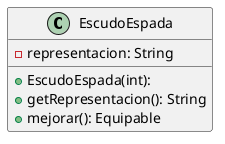 @startuml
skinparam linetype ortho

class EscudoEspada {
  + EscudoEspada(int):
  - representacion: String
  + getRepresentacion(): String
  + mejorar(): Equipable
}

@enduml
